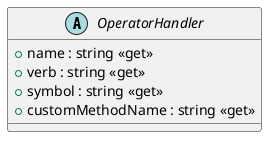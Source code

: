 @startuml
abstract class OperatorHandler {
    + name : string <<get>>
    + verb : string <<get>>
    + symbol : string <<get>>
    + customMethodName : string <<get>>
}
@enduml
